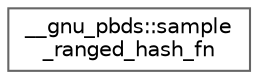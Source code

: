 digraph "Graphical Class Hierarchy"
{
 // LATEX_PDF_SIZE
  bgcolor="transparent";
  edge [fontname=Helvetica,fontsize=10,labelfontname=Helvetica,labelfontsize=10];
  node [fontname=Helvetica,fontsize=10,shape=box,height=0.2,width=0.4];
  rankdir="LR";
  Node0 [id="Node000000",label="__gnu_pbds::sample\l_ranged_hash_fn",height=0.2,width=0.4,color="grey40", fillcolor="white", style="filled",URL="$class____gnu__pbds_1_1sample__ranged__hash__fn.html",tooltip="A sample ranged-hash functor."];
}

